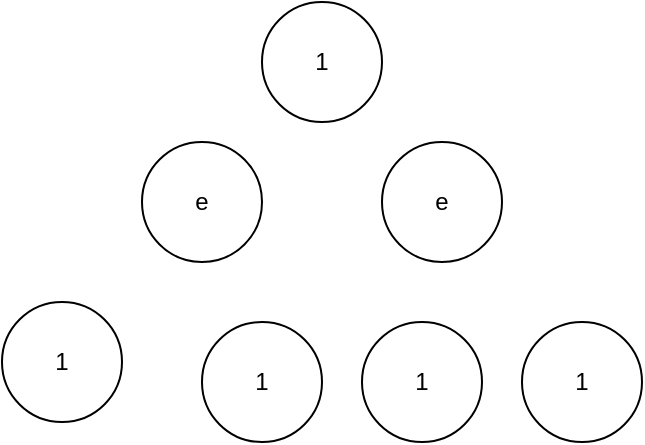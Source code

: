 <mxfile version="20.5.2" type="github">
  <diagram id="0weqFYPXyTX20KwA0k1L" name="Page-1">
    <mxGraphModel dx="782" dy="436" grid="1" gridSize="10" guides="1" tooltips="1" connect="1" arrows="1" fold="1" page="1" pageScale="1" pageWidth="850" pageHeight="1100" math="0" shadow="0">
      <root>
        <mxCell id="0" />
        <mxCell id="1" parent="0" />
        <mxCell id="557_tn059RS1hmj7QbiP-2" value="1" style="ellipse;whiteSpace=wrap;html=1;aspect=fixed;" vertex="1" parent="1">
          <mxGeometry x="360" y="50" width="60" height="60" as="geometry" />
        </mxCell>
        <mxCell id="557_tn059RS1hmj7QbiP-3" value="e" style="ellipse;whiteSpace=wrap;html=1;aspect=fixed;" vertex="1" parent="1">
          <mxGeometry x="300" y="120" width="60" height="60" as="geometry" />
        </mxCell>
        <mxCell id="557_tn059RS1hmj7QbiP-4" value="e" style="ellipse;whiteSpace=wrap;html=1;aspect=fixed;" vertex="1" parent="1">
          <mxGeometry x="420" y="120" width="60" height="60" as="geometry" />
        </mxCell>
        <mxCell id="557_tn059RS1hmj7QbiP-5" value="1" style="ellipse;whiteSpace=wrap;html=1;aspect=fixed;" vertex="1" parent="1">
          <mxGeometry x="230" y="200" width="60" height="60" as="geometry" />
        </mxCell>
        <mxCell id="557_tn059RS1hmj7QbiP-6" value="1" style="ellipse;whiteSpace=wrap;html=1;aspect=fixed;" vertex="1" parent="1">
          <mxGeometry x="330" y="210" width="60" height="60" as="geometry" />
        </mxCell>
        <mxCell id="557_tn059RS1hmj7QbiP-7" value="1" style="ellipse;whiteSpace=wrap;html=1;aspect=fixed;" vertex="1" parent="1">
          <mxGeometry x="410" y="210" width="60" height="60" as="geometry" />
        </mxCell>
        <mxCell id="557_tn059RS1hmj7QbiP-8" value="1" style="ellipse;whiteSpace=wrap;html=1;aspect=fixed;" vertex="1" parent="1">
          <mxGeometry x="490" y="210" width="60" height="60" as="geometry" />
        </mxCell>
      </root>
    </mxGraphModel>
  </diagram>
</mxfile>
